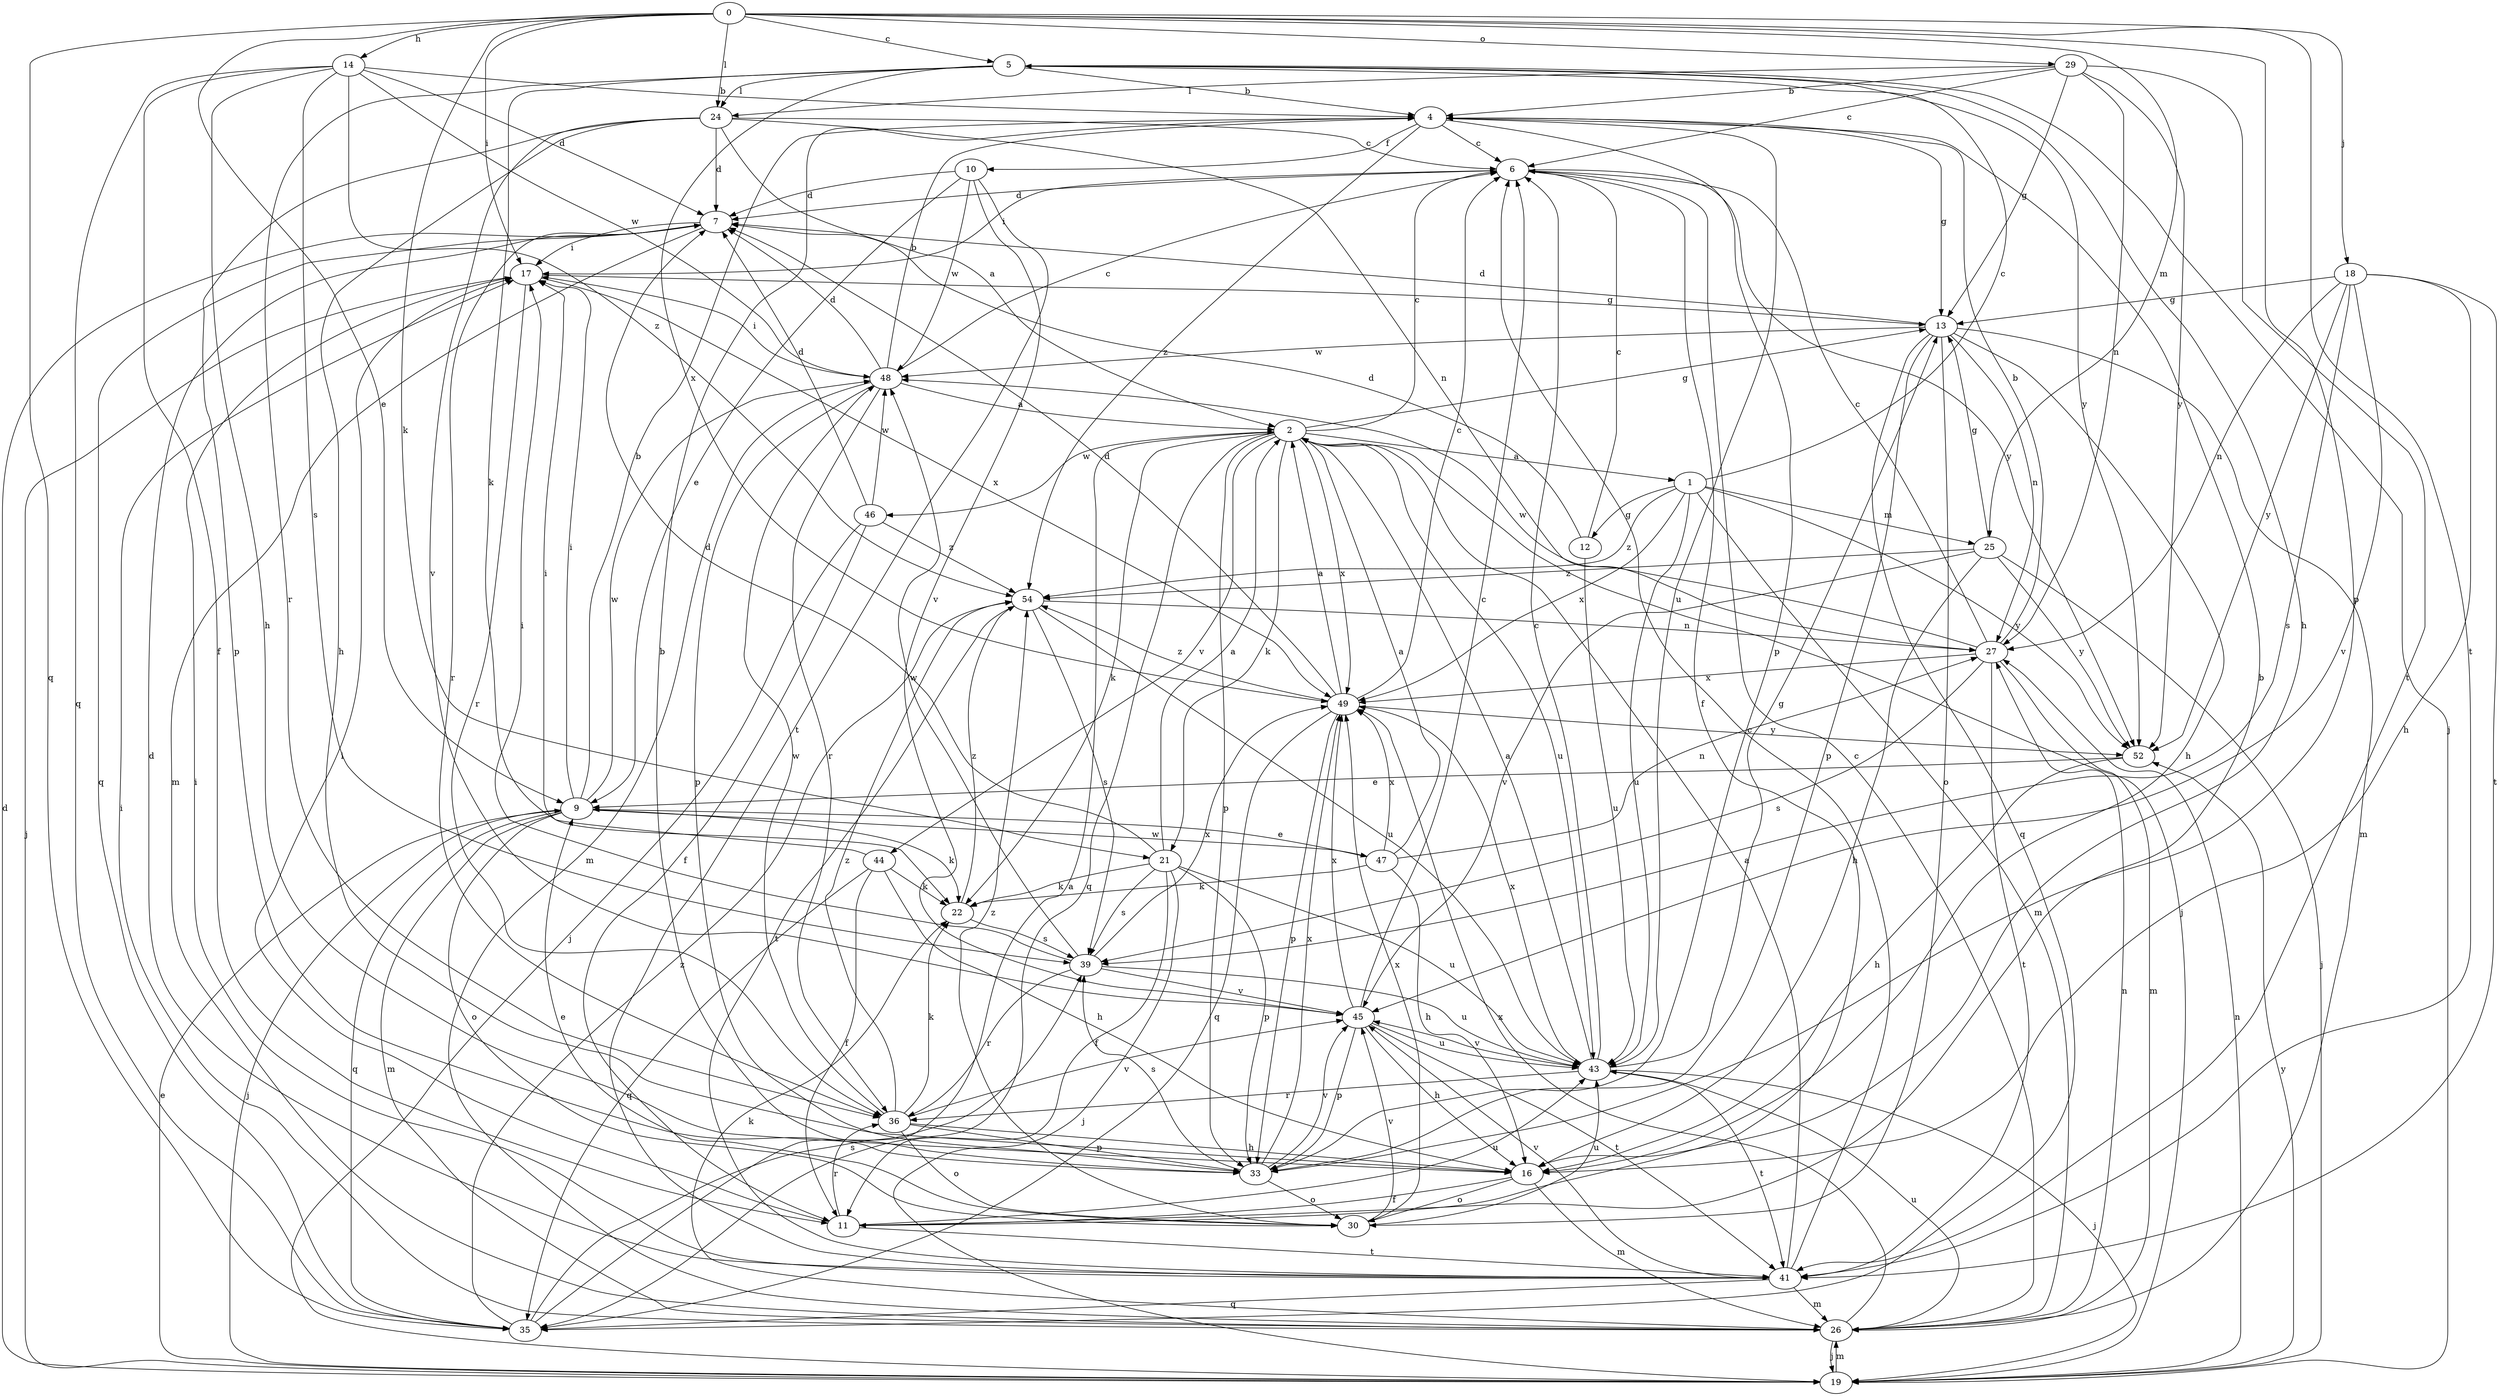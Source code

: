 strict digraph  {
0;
1;
2;
4;
5;
6;
7;
9;
10;
11;
12;
13;
14;
16;
17;
18;
19;
21;
22;
24;
25;
26;
27;
29;
30;
33;
35;
36;
39;
41;
43;
44;
45;
46;
47;
48;
49;
52;
54;
0 -> 5  [label=c];
0 -> 9  [label=e];
0 -> 14  [label=h];
0 -> 17  [label=i];
0 -> 18  [label=j];
0 -> 21  [label=k];
0 -> 24  [label=l];
0 -> 25  [label=m];
0 -> 29  [label=o];
0 -> 33  [label=p];
0 -> 35  [label=q];
0 -> 41  [label=t];
1 -> 5  [label=c];
1 -> 12  [label=g];
1 -> 25  [label=m];
1 -> 26  [label=m];
1 -> 43  [label=u];
1 -> 49  [label=x];
1 -> 52  [label=y];
1 -> 54  [label=z];
2 -> 1  [label=a];
2 -> 6  [label=c];
2 -> 13  [label=g];
2 -> 19  [label=j];
2 -> 21  [label=k];
2 -> 22  [label=k];
2 -> 33  [label=p];
2 -> 35  [label=q];
2 -> 43  [label=u];
2 -> 44  [label=v];
2 -> 46  [label=w];
2 -> 49  [label=x];
4 -> 6  [label=c];
4 -> 10  [label=f];
4 -> 13  [label=g];
4 -> 33  [label=p];
4 -> 43  [label=u];
4 -> 54  [label=z];
5 -> 4  [label=b];
5 -> 16  [label=h];
5 -> 19  [label=j];
5 -> 22  [label=k];
5 -> 24  [label=l];
5 -> 36  [label=r];
5 -> 49  [label=x];
5 -> 52  [label=y];
6 -> 7  [label=d];
6 -> 11  [label=f];
6 -> 17  [label=i];
6 -> 52  [label=y];
7 -> 17  [label=i];
7 -> 26  [label=m];
7 -> 35  [label=q];
7 -> 36  [label=r];
9 -> 4  [label=b];
9 -> 17  [label=i];
9 -> 19  [label=j];
9 -> 22  [label=k];
9 -> 26  [label=m];
9 -> 30  [label=o];
9 -> 35  [label=q];
9 -> 47  [label=w];
9 -> 48  [label=w];
10 -> 7  [label=d];
10 -> 9  [label=e];
10 -> 41  [label=t];
10 -> 45  [label=v];
10 -> 48  [label=w];
11 -> 4  [label=b];
11 -> 17  [label=i];
11 -> 36  [label=r];
11 -> 41  [label=t];
11 -> 43  [label=u];
12 -> 6  [label=c];
12 -> 7  [label=d];
12 -> 43  [label=u];
13 -> 7  [label=d];
13 -> 16  [label=h];
13 -> 26  [label=m];
13 -> 27  [label=n];
13 -> 30  [label=o];
13 -> 33  [label=p];
13 -> 35  [label=q];
13 -> 48  [label=w];
14 -> 4  [label=b];
14 -> 7  [label=d];
14 -> 11  [label=f];
14 -> 16  [label=h];
14 -> 35  [label=q];
14 -> 39  [label=s];
14 -> 48  [label=w];
14 -> 54  [label=z];
16 -> 11  [label=f];
16 -> 26  [label=m];
16 -> 30  [label=o];
17 -> 13  [label=g];
17 -> 19  [label=j];
17 -> 36  [label=r];
17 -> 49  [label=x];
18 -> 13  [label=g];
18 -> 16  [label=h];
18 -> 27  [label=n];
18 -> 39  [label=s];
18 -> 41  [label=t];
18 -> 45  [label=v];
18 -> 52  [label=y];
19 -> 7  [label=d];
19 -> 9  [label=e];
19 -> 26  [label=m];
19 -> 27  [label=n];
19 -> 52  [label=y];
21 -> 2  [label=a];
21 -> 7  [label=d];
21 -> 11  [label=f];
21 -> 19  [label=j];
21 -> 22  [label=k];
21 -> 33  [label=p];
21 -> 39  [label=s];
21 -> 43  [label=u];
22 -> 39  [label=s];
22 -> 54  [label=z];
24 -> 2  [label=a];
24 -> 6  [label=c];
24 -> 7  [label=d];
24 -> 16  [label=h];
24 -> 27  [label=n];
24 -> 33  [label=p];
24 -> 45  [label=v];
25 -> 13  [label=g];
25 -> 16  [label=h];
25 -> 19  [label=j];
25 -> 45  [label=v];
25 -> 52  [label=y];
25 -> 54  [label=z];
26 -> 6  [label=c];
26 -> 17  [label=i];
26 -> 19  [label=j];
26 -> 22  [label=k];
26 -> 27  [label=n];
26 -> 43  [label=u];
26 -> 49  [label=x];
27 -> 4  [label=b];
27 -> 6  [label=c];
27 -> 26  [label=m];
27 -> 39  [label=s];
27 -> 41  [label=t];
27 -> 48  [label=w];
27 -> 49  [label=x];
29 -> 4  [label=b];
29 -> 6  [label=c];
29 -> 13  [label=g];
29 -> 24  [label=l];
29 -> 27  [label=n];
29 -> 41  [label=t];
29 -> 52  [label=y];
30 -> 9  [label=e];
30 -> 43  [label=u];
30 -> 45  [label=v];
30 -> 49  [label=x];
30 -> 54  [label=z];
33 -> 4  [label=b];
33 -> 30  [label=o];
33 -> 39  [label=s];
33 -> 45  [label=v];
33 -> 49  [label=x];
35 -> 2  [label=a];
35 -> 39  [label=s];
35 -> 54  [label=z];
36 -> 16  [label=h];
36 -> 22  [label=k];
36 -> 30  [label=o];
36 -> 33  [label=p];
36 -> 45  [label=v];
36 -> 48  [label=w];
36 -> 54  [label=z];
39 -> 17  [label=i];
39 -> 36  [label=r];
39 -> 43  [label=u];
39 -> 45  [label=v];
39 -> 48  [label=w];
39 -> 49  [label=x];
41 -> 2  [label=a];
41 -> 6  [label=c];
41 -> 7  [label=d];
41 -> 17  [label=i];
41 -> 26  [label=m];
41 -> 35  [label=q];
41 -> 45  [label=v];
43 -> 2  [label=a];
43 -> 6  [label=c];
43 -> 13  [label=g];
43 -> 19  [label=j];
43 -> 36  [label=r];
43 -> 41  [label=t];
43 -> 45  [label=v];
43 -> 49  [label=x];
44 -> 11  [label=f];
44 -> 16  [label=h];
44 -> 17  [label=i];
44 -> 22  [label=k];
44 -> 35  [label=q];
45 -> 6  [label=c];
45 -> 16  [label=h];
45 -> 33  [label=p];
45 -> 41  [label=t];
45 -> 43  [label=u];
45 -> 49  [label=x];
46 -> 7  [label=d];
46 -> 11  [label=f];
46 -> 19  [label=j];
46 -> 48  [label=w];
46 -> 54  [label=z];
47 -> 2  [label=a];
47 -> 9  [label=e];
47 -> 16  [label=h];
47 -> 22  [label=k];
47 -> 27  [label=n];
47 -> 49  [label=x];
48 -> 2  [label=a];
48 -> 4  [label=b];
48 -> 6  [label=c];
48 -> 7  [label=d];
48 -> 17  [label=i];
48 -> 26  [label=m];
48 -> 33  [label=p];
48 -> 36  [label=r];
49 -> 2  [label=a];
49 -> 6  [label=c];
49 -> 7  [label=d];
49 -> 33  [label=p];
49 -> 35  [label=q];
49 -> 52  [label=y];
49 -> 54  [label=z];
52 -> 9  [label=e];
52 -> 16  [label=h];
54 -> 27  [label=n];
54 -> 39  [label=s];
54 -> 41  [label=t];
54 -> 43  [label=u];
}
